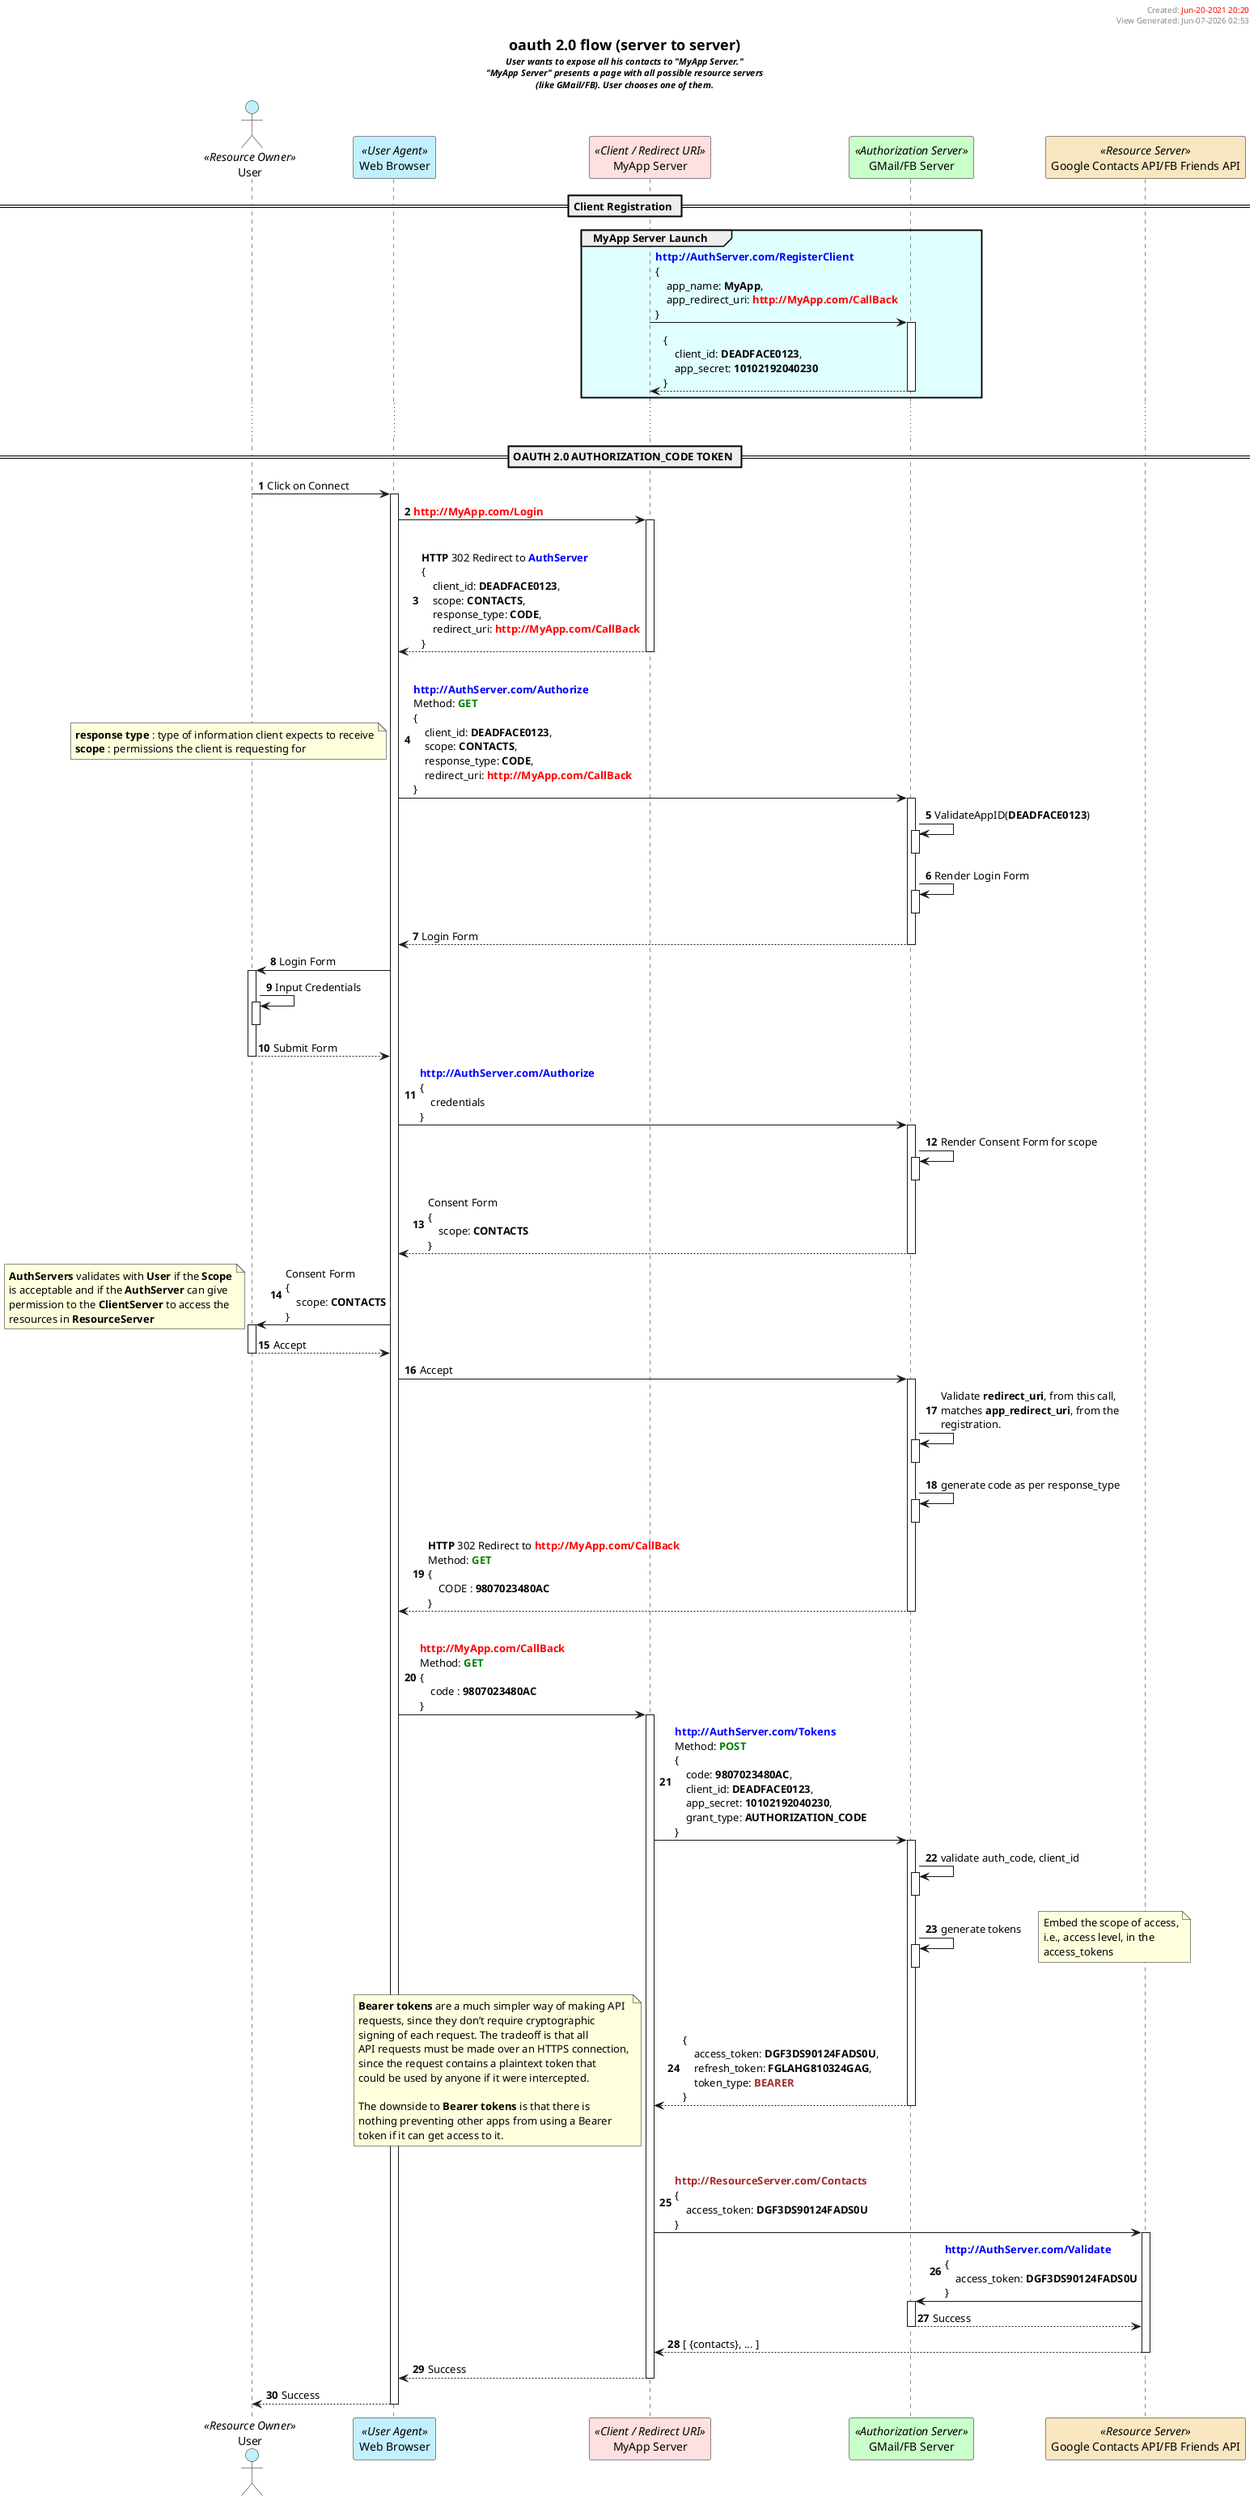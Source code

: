 @startuml oauth2_server_to_server

header
    Created: <font color=red>Jun-20-2021 20:20</font>
    View Generated: %date("MMM-dd-yyyy HH:mm")
endheader
title
    = oauth 2.0 flow (server to server)
    <size:11><i> User wants to expose all his contacts to "MyApp Server." </i></size>
    <size:11><i> "MyApp Server" presents a page with all possible resource servers </i></size>
    <size:11><i> (like GMail/FB). User chooses one of them. </i></size>
end title
autoactivate on

actor "User" as user <<Resource Owner>> #APPLICATION
participant "Web Browser" as browser <<User Agent>> #APPLICATION
participant "MyApp Server" as clientServer <<Client / Redirect URI>> #IMPLEMENTATION
participant "GMail/FB Server" as authServer <<Authorization Server>> #TECHNOLOGY
participant "Google Contacts API/FB Friends API" as resourceServer <<Resource Server>> #STRATEGY

== Client Registration ==
group #LightCyan MyApp Server Launch
    clientServer -> authServer : <font color=blue>**http://AuthServer.com/RegisterClient**</font>\n{\n    app_name: **MyApp**,\n    app_redirect_uri: <font color=red>**http://MyApp.com/CallBack**</font>\n}
    authServer --> clientServer : {\n    client_id: **DEADFACE0123**,\n    app_secret: **10102192040230**\n}
end group

... ...

== OAUTH 2.0 AUTHORIZATION_CODE TOKEN ==
autonumber
user -> browser : Click on Connect
    browser -> clientServer : <font color=red>**http://MyApp.com/Login**</font>
    |||
    clientServer --> browser : **HTTP** 302 Redirect to <font color=blue>**AuthServer**</font> \n{\n    client_id: **DEADFACE0123**,\n    scope: **CONTACTS**,\n    response_type: **CODE**,\n    redirect_uri: <font color=red>**http://MyApp.com/CallBack**</font>\n}

    |||
    browser -> authServer : <font color=blue>**http://AuthServer.com/Authorize**</font>\nMethod: <font color=green>**GET**</font>\n{\n    client_id: **DEADFACE0123**,\n    scope: **CONTACTS**,\n    response_type: **CODE**,\n    redirect_uri: <font color=red>**http://MyApp.com/CallBack**</font>\n}
    note left
        **response type** : type of information client expects to receive
        **scope** : permissions the client is requesting for
    end note

        authServer -> authServer : ValidateAppID(**DEADFACE0123**)
        deactivate authServer
        authServer -> authServer : Render Login Form
        deactivate authServer
    authServer --> browser : Login Form
    browser -> user : Login Form
        user -> user : Input Credentials
        deactivate user
    user --> browser : Submit Form

    browser -> authServer : <font color=blue>**http://AuthServer.com/Authorize**</font> \n{\n    credentials \n}
        authServer -> authServer : Render Consent Form for scope
        deactivate authServer
    authServer --> browser : Consent Form\n{\n    scope: **CONTACTS** \n}
    browser -> user : Consent Form\n{\n    scope: **CONTACTS** \n}
    note left
        **AuthServers** validates with **User** if the **Scope**
        is acceptable and if the **AuthServer** can give
        permission to the **ClientServer** to access the
        resources in **ResourceServer**
    end note
    user --> browser : Accept
    browser -> authServer : Accept
        authServer -> authServer : Validate **redirect_uri**, from this call,\nmatches **app_redirect_uri**, from the\nregistration.
        deactivate authServer
        authServer -> authServer : generate code as per response_type
        deactivate authServer
    authServer --> browser : **HTTP** 302 Redirect to <font color=red>**http://MyApp.com/CallBack**</font>\nMethod: <font color=green>**GET**</font>\n{\n    CODE : **9807023480AC**\n}

    |||
    browser -> clientServer : <font color=red>**http://MyApp.com/CallBack**</font>\nMethod: <font color=green>**GET**</font>\n{\n    code : **9807023480AC**\n}
        clientServer -> authServer : <font color=blue>**http://AuthServer.com/Tokens**</font>\nMethod: <font color=green>**POST**</font>\n{\n    code: **9807023480AC**,\n    client_id: **DEADFACE0123**,\n    app_secret: **10102192040230**,\n    grant_type: **AUTHORIZATION_CODE**\n}
            authServer -> authServer : validate auth_code, client_id
            deactivate authServer
            authServer -> authServer : generate tokens
            note right
                Embed the scope of access,
                i.e., access level, in the
                access_tokens
            end note
            deactivate authServer
        authServer --> clientServer : {\n    access_token: **DGF3DS90124FADS0U**,\n    refresh_token: **FGLAHG810324GAG**,\n    token_type: <font color=brown>**BEARER**</font> \n}
        note left
            <b>Bearer tokens</b> are a much simpler way of making API
            requests, since they don’t require cryptographic
            signing of each request. The tradeoff is that all
            API requests must be made over an HTTPS connection,
            since the request contains a plaintext token that
            could be used by anyone if it were intercepted.

            The downside to <b>Bearer tokens</b> is that there is
            nothing preventing other apps from using a Bearer
            token if it can get access to it. 
        end note

        |||
        clientServer -> resourceServer : <font color=brown>**http://ResourceServer.com/Contacts**</font> \n{\n    access_token: **DGF3DS90124FADS0U** \n}
            resourceServer -> authServer : <font color=blue>**http://AuthServer.com/Validate**</font> \n{\n    access_token: **DGF3DS90124FADS0U** \n}
            authServer --> resourceServer : Success
        resourceServer --> clientServer : [ {contacts}, ... ]
    clientServer --> browser : Success
browser --> user : Success

@enduml